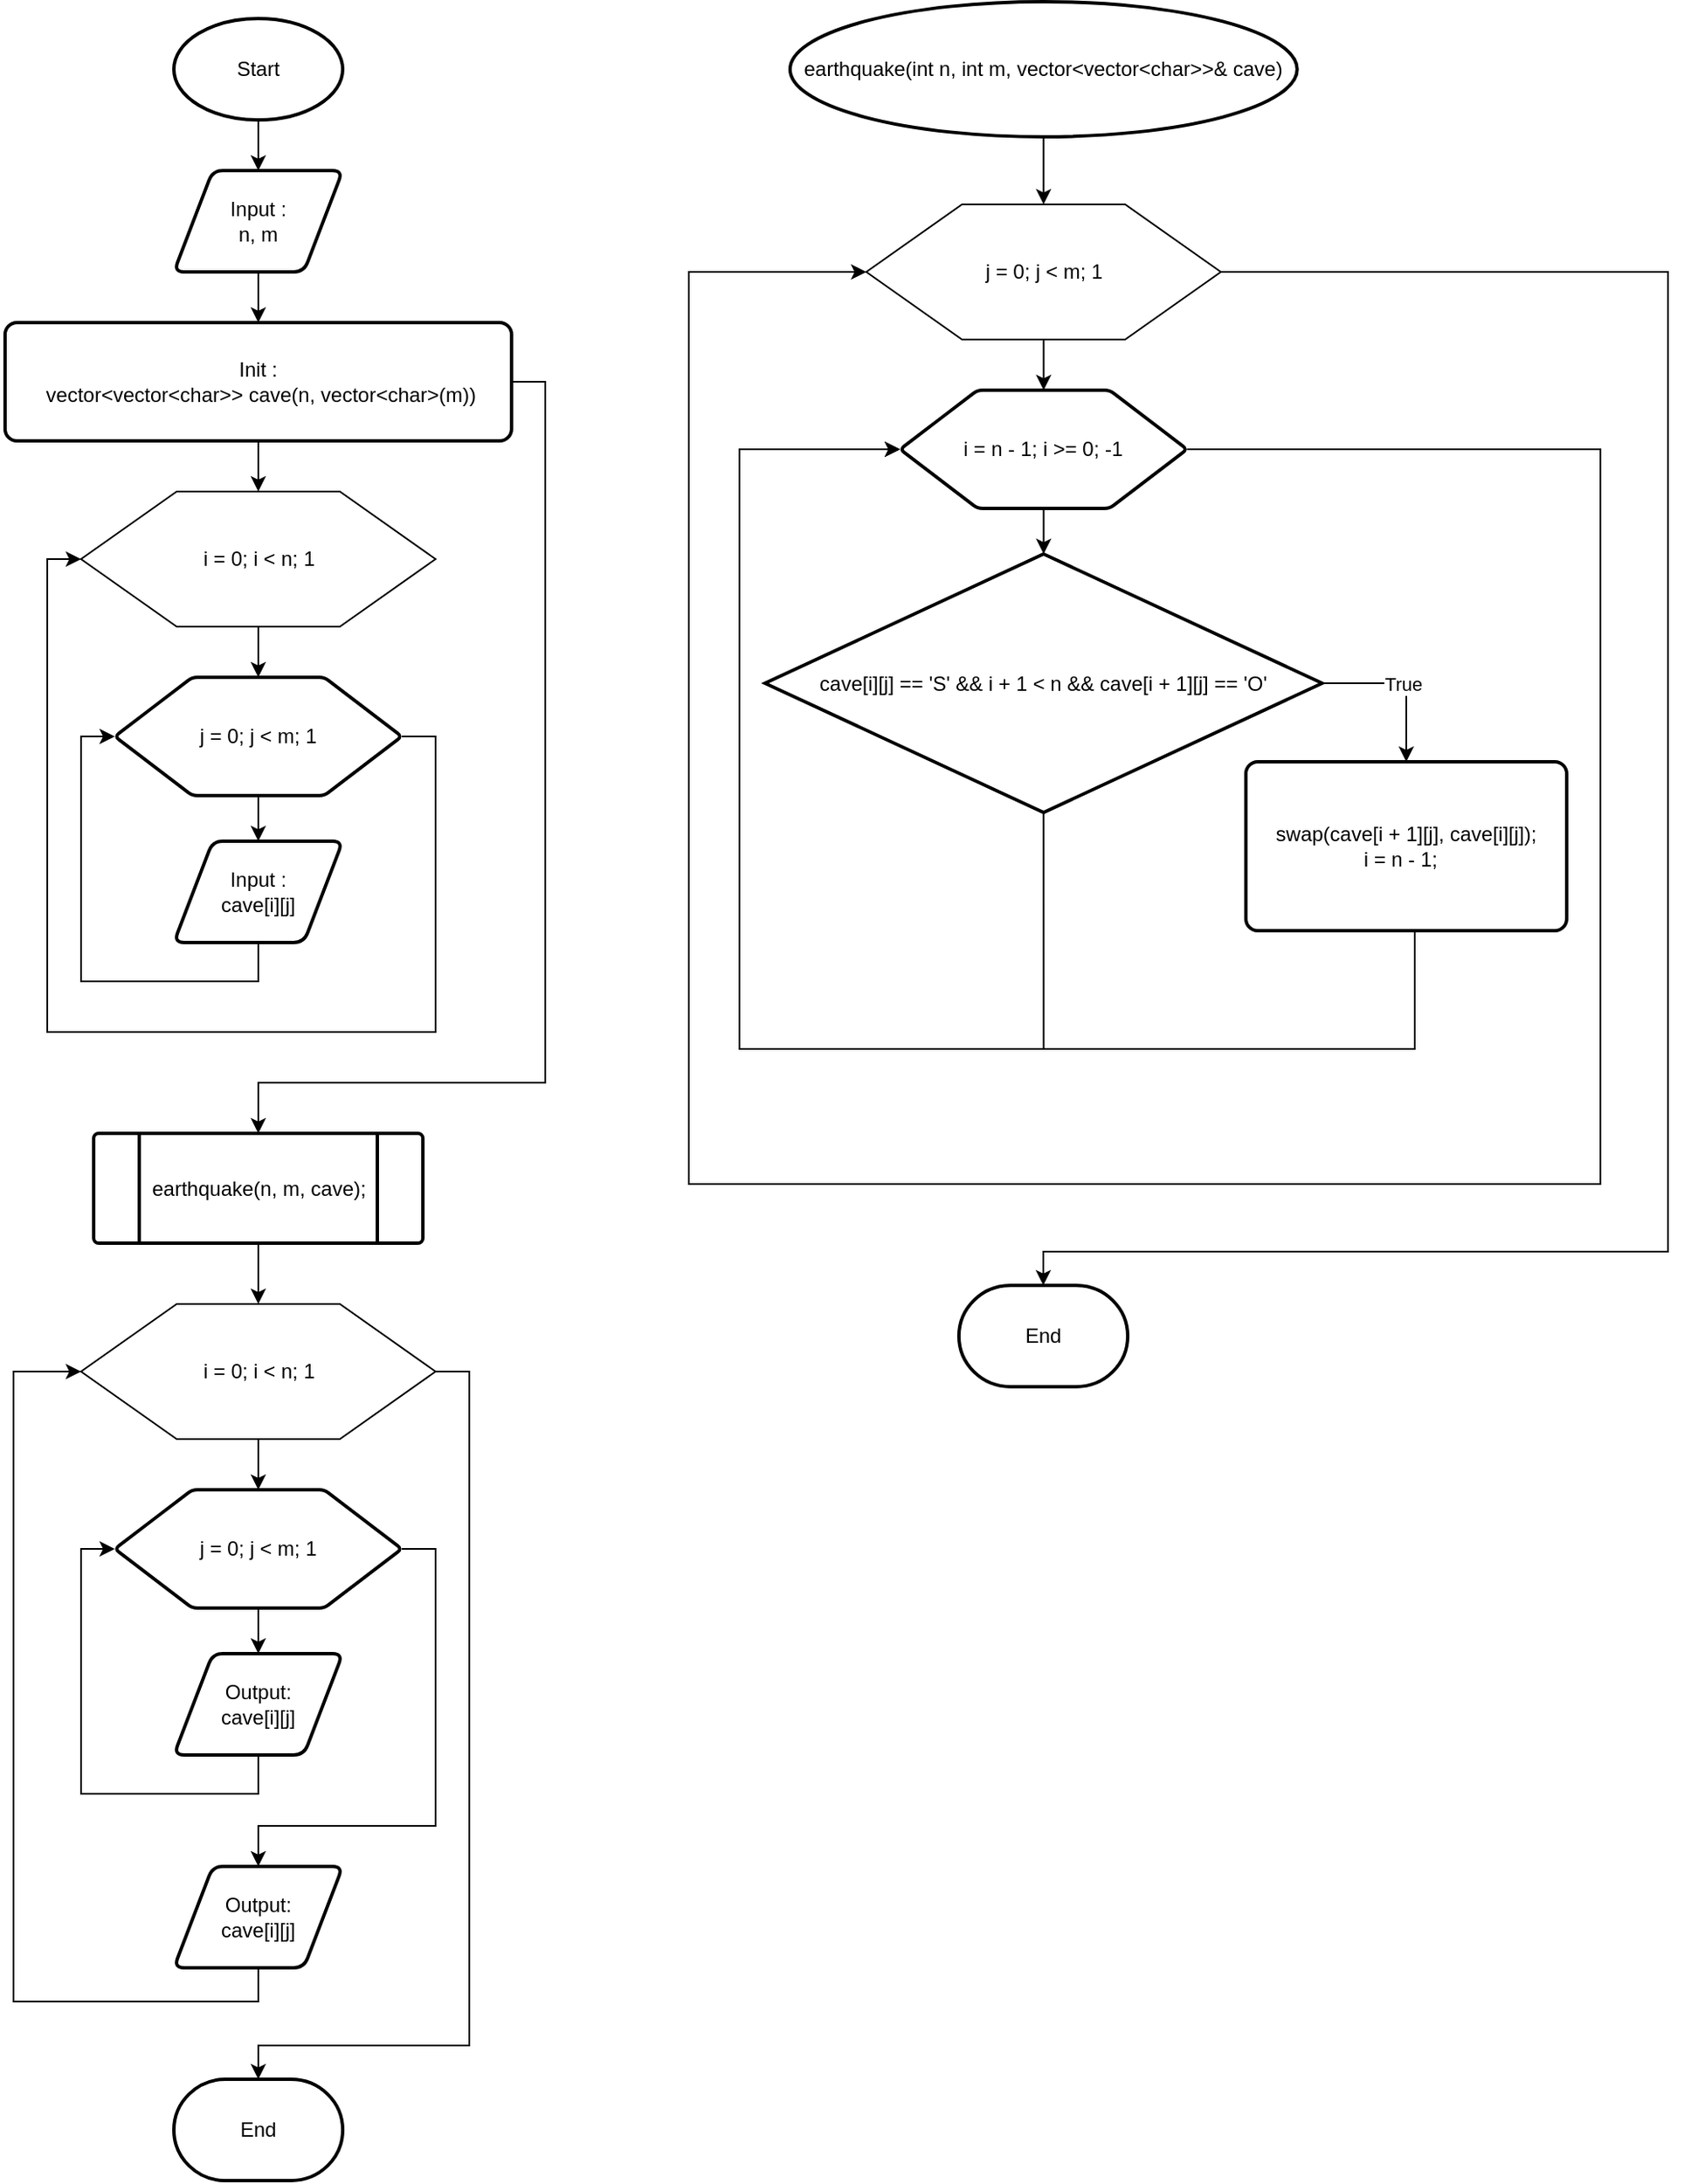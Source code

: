 <mxfile version="22.1.2" type="device">
  <diagram id="C5RBs43oDa-KdzZeNtuy" name="Page-1">
    <mxGraphModel dx="2134" dy="1367" grid="1" gridSize="10" guides="1" tooltips="1" connect="1" arrows="1" fold="1" page="1" pageScale="1" pageWidth="827" pageHeight="1169" math="0" shadow="0">
      <root>
        <mxCell id="WIyWlLk6GJQsqaUBKTNV-0" />
        <mxCell id="WIyWlLk6GJQsqaUBKTNV-1" parent="WIyWlLk6GJQsqaUBKTNV-0" />
        <mxCell id="O_jNXN2-ErNVUK5qFj8k-62" value="" style="edgeStyle=orthogonalEdgeStyle;rounded=0;orthogonalLoop=1;jettySize=auto;html=1;" edge="1" parent="WIyWlLk6GJQsqaUBKTNV-1" source="O_jNXN2-ErNVUK5qFj8k-63" target="O_jNXN2-ErNVUK5qFj8k-65">
          <mxGeometry relative="1" as="geometry" />
        </mxCell>
        <mxCell id="O_jNXN2-ErNVUK5qFj8k-63" value="Start" style="strokeWidth=2;html=1;shape=mxgraph.flowchart.start_1;whiteSpace=wrap;" vertex="1" parent="WIyWlLk6GJQsqaUBKTNV-1">
          <mxGeometry x="155" y="129" width="100" height="60" as="geometry" />
        </mxCell>
        <mxCell id="O_jNXN2-ErNVUK5qFj8k-64" value="" style="edgeStyle=orthogonalEdgeStyle;rounded=0;orthogonalLoop=1;jettySize=auto;html=1;" edge="1" parent="WIyWlLk6GJQsqaUBKTNV-1" source="O_jNXN2-ErNVUK5qFj8k-65" target="O_jNXN2-ErNVUK5qFj8k-67">
          <mxGeometry relative="1" as="geometry" />
        </mxCell>
        <mxCell id="O_jNXN2-ErNVUK5qFj8k-65" value="Input :&lt;br&gt;n, m" style="shape=parallelogram;html=1;strokeWidth=2;perimeter=parallelogramPerimeter;whiteSpace=wrap;rounded=1;arcSize=12;size=0.23;" vertex="1" parent="WIyWlLk6GJQsqaUBKTNV-1">
          <mxGeometry x="155" y="219" width="100" height="60" as="geometry" />
        </mxCell>
        <mxCell id="O_jNXN2-ErNVUK5qFj8k-66" value="" style="edgeStyle=orthogonalEdgeStyle;rounded=0;orthogonalLoop=1;jettySize=auto;html=1;" edge="1" parent="WIyWlLk6GJQsqaUBKTNV-1" source="O_jNXN2-ErNVUK5qFj8k-67" target="O_jNXN2-ErNVUK5qFj8k-70">
          <mxGeometry relative="1" as="geometry" />
        </mxCell>
        <mxCell id="O_jNXN2-ErNVUK5qFj8k-131" style="edgeStyle=orthogonalEdgeStyle;rounded=0;orthogonalLoop=1;jettySize=auto;html=1;exitX=1;exitY=0.5;exitDx=0;exitDy=0;entryX=0.5;entryY=0;entryDx=0;entryDy=0;" edge="1" parent="WIyWlLk6GJQsqaUBKTNV-1" source="O_jNXN2-ErNVUK5qFj8k-67" target="O_jNXN2-ErNVUK5qFj8k-129">
          <mxGeometry relative="1" as="geometry">
            <Array as="points">
              <mxPoint x="375" y="344" />
              <mxPoint x="375" y="759" />
              <mxPoint x="205" y="759" />
            </Array>
          </mxGeometry>
        </mxCell>
        <mxCell id="O_jNXN2-ErNVUK5qFj8k-67" value="Init :&lt;br&gt;&amp;nbsp;vector&amp;lt;vector&amp;lt;char&amp;gt;&amp;gt; cave(n, vector&amp;lt;char&amp;gt;(m))" style="rounded=1;whiteSpace=wrap;html=1;absoluteArcSize=1;arcSize=14;strokeWidth=2;" vertex="1" parent="WIyWlLk6GJQsqaUBKTNV-1">
          <mxGeometry x="55" y="309" width="300" height="70" as="geometry" />
        </mxCell>
        <mxCell id="O_jNXN2-ErNVUK5qFj8k-68" value="" style="edgeStyle=orthogonalEdgeStyle;rounded=0;orthogonalLoop=1;jettySize=auto;html=1;" edge="1" parent="WIyWlLk6GJQsqaUBKTNV-1" source="O_jNXN2-ErNVUK5qFj8k-70" target="O_jNXN2-ErNVUK5qFj8k-72">
          <mxGeometry relative="1" as="geometry" />
        </mxCell>
        <mxCell id="O_jNXN2-ErNVUK5qFj8k-70" value="i = 0; i &amp;lt; n; 1" style="verticalLabelPosition=middle;verticalAlign=middle;html=1;shape=hexagon;perimeter=hexagonPerimeter2;arcSize=6;size=0.27;labelPosition=center;align=center;" vertex="1" parent="WIyWlLk6GJQsqaUBKTNV-1">
          <mxGeometry x="100" y="409" width="210" height="80" as="geometry" />
        </mxCell>
        <mxCell id="O_jNXN2-ErNVUK5qFj8k-71" value="" style="edgeStyle=orthogonalEdgeStyle;rounded=0;orthogonalLoop=1;jettySize=auto;html=1;" edge="1" parent="WIyWlLk6GJQsqaUBKTNV-1" source="O_jNXN2-ErNVUK5qFj8k-72" target="O_jNXN2-ErNVUK5qFj8k-74">
          <mxGeometry relative="1" as="geometry" />
        </mxCell>
        <mxCell id="O_jNXN2-ErNVUK5qFj8k-128" style="edgeStyle=orthogonalEdgeStyle;rounded=0;orthogonalLoop=1;jettySize=auto;html=1;exitX=1;exitY=0.5;exitDx=0;exitDy=0;entryX=0;entryY=0.5;entryDx=0;entryDy=0;" edge="1" parent="WIyWlLk6GJQsqaUBKTNV-1" source="O_jNXN2-ErNVUK5qFj8k-72" target="O_jNXN2-ErNVUK5qFj8k-70">
          <mxGeometry relative="1" as="geometry">
            <Array as="points">
              <mxPoint x="310" y="554" />
              <mxPoint x="310" y="729" />
              <mxPoint x="80" y="729" />
              <mxPoint x="80" y="449" />
            </Array>
          </mxGeometry>
        </mxCell>
        <mxCell id="O_jNXN2-ErNVUK5qFj8k-72" value="j = 0; j &amp;lt; m; 1" style="rounded=1;whiteSpace=wrap;html=1;absoluteArcSize=1;arcSize=6;strokeWidth=2;verticalLabelPosition=middle;verticalAlign=middle;shape=hexagon;perimeter=hexagonPerimeter2;size=0.27;labelPosition=center;align=center;" vertex="1" parent="WIyWlLk6GJQsqaUBKTNV-1">
          <mxGeometry x="120" y="519" width="170" height="70" as="geometry" />
        </mxCell>
        <mxCell id="O_jNXN2-ErNVUK5qFj8k-127" style="edgeStyle=orthogonalEdgeStyle;rounded=0;orthogonalLoop=1;jettySize=auto;html=1;entryX=0;entryY=0.5;entryDx=0;entryDy=0;" edge="1" parent="WIyWlLk6GJQsqaUBKTNV-1" source="O_jNXN2-ErNVUK5qFj8k-74" target="O_jNXN2-ErNVUK5qFj8k-72">
          <mxGeometry relative="1" as="geometry">
            <Array as="points">
              <mxPoint x="205" y="699" />
              <mxPoint x="100" y="699" />
              <mxPoint x="100" y="554" />
            </Array>
          </mxGeometry>
        </mxCell>
        <mxCell id="O_jNXN2-ErNVUK5qFj8k-74" value="Input :&lt;br&gt;cave[i][j]" style="shape=parallelogram;html=1;strokeWidth=2;perimeter=parallelogramPerimeter;whiteSpace=wrap;rounded=1;arcSize=12;size=0.23;" vertex="1" parent="WIyWlLk6GJQsqaUBKTNV-1">
          <mxGeometry x="155" y="616" width="100" height="60" as="geometry" />
        </mxCell>
        <mxCell id="O_jNXN2-ErNVUK5qFj8k-85" style="edgeStyle=orthogonalEdgeStyle;rounded=0;orthogonalLoop=1;jettySize=auto;html=1;entryX=0;entryY=0.5;entryDx=0;entryDy=0;" edge="1" parent="WIyWlLk6GJQsqaUBKTNV-1" source="O_jNXN2-ErNVUK5qFj8k-86">
          <mxGeometry relative="1" as="geometry">
            <Array as="points">
              <mxPoint x="205" y="1250" />
              <mxPoint x="50" y="1250" />
              <mxPoint x="50" y="910" />
            </Array>
            <mxPoint x="100" y="910" as="targetPoint" />
          </mxGeometry>
        </mxCell>
        <mxCell id="O_jNXN2-ErNVUK5qFj8k-154" style="edgeStyle=orthogonalEdgeStyle;rounded=0;orthogonalLoop=1;jettySize=auto;html=1;exitX=0.5;exitY=1;exitDx=0;exitDy=0;exitPerimeter=0;entryX=0.5;entryY=0;entryDx=0;entryDy=0;" edge="1" parent="WIyWlLk6GJQsqaUBKTNV-1" source="O_jNXN2-ErNVUK5qFj8k-88" target="O_jNXN2-ErNVUK5qFj8k-148">
          <mxGeometry relative="1" as="geometry" />
        </mxCell>
        <mxCell id="O_jNXN2-ErNVUK5qFj8k-88" value="earthquake(int n, int m, vector&amp;lt;vector&amp;lt;char&amp;gt;&amp;gt;&amp;amp; cave)" style="strokeWidth=2;html=1;shape=mxgraph.flowchart.start_1;whiteSpace=wrap;" vertex="1" parent="WIyWlLk6GJQsqaUBKTNV-1">
          <mxGeometry x="519.98" y="119" width="300.37" height="80" as="geometry" />
        </mxCell>
        <mxCell id="O_jNXN2-ErNVUK5qFj8k-122" value="End" style="strokeWidth=2;html=1;shape=mxgraph.flowchart.terminator;whiteSpace=wrap;" vertex="1" parent="WIyWlLk6GJQsqaUBKTNV-1">
          <mxGeometry x="155" y="1349" width="100" height="60" as="geometry" />
        </mxCell>
        <mxCell id="O_jNXN2-ErNVUK5qFj8k-139" style="edgeStyle=orthogonalEdgeStyle;rounded=0;orthogonalLoop=1;jettySize=auto;html=1;exitX=0.5;exitY=1;exitDx=0;exitDy=0;entryX=0.5;entryY=0;entryDx=0;entryDy=0;" edge="1" parent="WIyWlLk6GJQsqaUBKTNV-1" source="O_jNXN2-ErNVUK5qFj8k-129" target="O_jNXN2-ErNVUK5qFj8k-133">
          <mxGeometry relative="1" as="geometry" />
        </mxCell>
        <mxCell id="O_jNXN2-ErNVUK5qFj8k-129" value="earthquake(n, m, cave);" style="rounded=1;whiteSpace=wrap;html=1;absoluteArcSize=1;arcSize=6;strokeWidth=2;verticalLabelPosition=middle;verticalAlign=middle;shape=process;size=0.14;labelPosition=center;align=center;" vertex="1" parent="WIyWlLk6GJQsqaUBKTNV-1">
          <mxGeometry x="107.5" y="789" width="195" height="65" as="geometry" />
        </mxCell>
        <mxCell id="O_jNXN2-ErNVUK5qFj8k-132" value="" style="edgeStyle=orthogonalEdgeStyle;rounded=0;orthogonalLoop=1;jettySize=auto;html=1;" edge="1" parent="WIyWlLk6GJQsqaUBKTNV-1" source="O_jNXN2-ErNVUK5qFj8k-133" target="O_jNXN2-ErNVUK5qFj8k-136">
          <mxGeometry relative="1" as="geometry" />
        </mxCell>
        <mxCell id="O_jNXN2-ErNVUK5qFj8k-133" value="i = 0; i &amp;lt; n; 1" style="verticalLabelPosition=middle;verticalAlign=middle;html=1;shape=hexagon;perimeter=hexagonPerimeter2;arcSize=6;size=0.27;labelPosition=center;align=center;" vertex="1" parent="WIyWlLk6GJQsqaUBKTNV-1">
          <mxGeometry x="100" y="890" width="210" height="80" as="geometry" />
        </mxCell>
        <mxCell id="O_jNXN2-ErNVUK5qFj8k-134" value="" style="edgeStyle=orthogonalEdgeStyle;rounded=0;orthogonalLoop=1;jettySize=auto;html=1;" edge="1" parent="WIyWlLk6GJQsqaUBKTNV-1" source="O_jNXN2-ErNVUK5qFj8k-136" target="O_jNXN2-ErNVUK5qFj8k-138">
          <mxGeometry relative="1" as="geometry" />
        </mxCell>
        <mxCell id="O_jNXN2-ErNVUK5qFj8k-143" style="edgeStyle=orthogonalEdgeStyle;rounded=0;orthogonalLoop=1;jettySize=auto;html=1;exitX=1;exitY=0.5;exitDx=0;exitDy=0;entryX=0.5;entryY=0;entryDx=0;entryDy=0;" edge="1" parent="WIyWlLk6GJQsqaUBKTNV-1" source="O_jNXN2-ErNVUK5qFj8k-136" target="O_jNXN2-ErNVUK5qFj8k-140">
          <mxGeometry relative="1" as="geometry">
            <Array as="points">
              <mxPoint x="310" y="1035" />
              <mxPoint x="310" y="1199" />
              <mxPoint x="205" y="1199" />
            </Array>
          </mxGeometry>
        </mxCell>
        <mxCell id="O_jNXN2-ErNVUK5qFj8k-136" value="j = 0; j &amp;lt; m; 1" style="rounded=1;whiteSpace=wrap;html=1;absoluteArcSize=1;arcSize=6;strokeWidth=2;verticalLabelPosition=middle;verticalAlign=middle;shape=hexagon;perimeter=hexagonPerimeter2;size=0.27;labelPosition=center;align=center;" vertex="1" parent="WIyWlLk6GJQsqaUBKTNV-1">
          <mxGeometry x="120" y="1000" width="170" height="70" as="geometry" />
        </mxCell>
        <mxCell id="O_jNXN2-ErNVUK5qFj8k-137" style="edgeStyle=orthogonalEdgeStyle;rounded=0;orthogonalLoop=1;jettySize=auto;html=1;entryX=0;entryY=0.5;entryDx=0;entryDy=0;" edge="1" parent="WIyWlLk6GJQsqaUBKTNV-1" source="O_jNXN2-ErNVUK5qFj8k-138" target="O_jNXN2-ErNVUK5qFj8k-136">
          <mxGeometry relative="1" as="geometry">
            <Array as="points">
              <mxPoint x="205" y="1180" />
              <mxPoint x="100" y="1180" />
              <mxPoint x="100" y="1035" />
            </Array>
          </mxGeometry>
        </mxCell>
        <mxCell id="O_jNXN2-ErNVUK5qFj8k-138" value="Output:&lt;br&gt;cave[i][j]" style="shape=parallelogram;html=1;strokeWidth=2;perimeter=parallelogramPerimeter;whiteSpace=wrap;rounded=1;arcSize=12;size=0.23;" vertex="1" parent="WIyWlLk6GJQsqaUBKTNV-1">
          <mxGeometry x="155" y="1097" width="100" height="60" as="geometry" />
        </mxCell>
        <mxCell id="O_jNXN2-ErNVUK5qFj8k-144" style="edgeStyle=orthogonalEdgeStyle;rounded=0;orthogonalLoop=1;jettySize=auto;html=1;exitX=0.5;exitY=1;exitDx=0;exitDy=0;entryX=0;entryY=0.5;entryDx=0;entryDy=0;" edge="1" parent="WIyWlLk6GJQsqaUBKTNV-1" source="O_jNXN2-ErNVUK5qFj8k-140" target="O_jNXN2-ErNVUK5qFj8k-133">
          <mxGeometry relative="1" as="geometry">
            <Array as="points">
              <mxPoint x="205" y="1303" />
              <mxPoint x="60" y="1303" />
              <mxPoint x="60" y="930" />
            </Array>
          </mxGeometry>
        </mxCell>
        <mxCell id="O_jNXN2-ErNVUK5qFj8k-140" value="Output:&lt;br&gt;cave[i][j]" style="shape=parallelogram;html=1;strokeWidth=2;perimeter=parallelogramPerimeter;whiteSpace=wrap;rounded=1;arcSize=12;size=0.23;" vertex="1" parent="WIyWlLk6GJQsqaUBKTNV-1">
          <mxGeometry x="155" y="1223" width="100" height="60" as="geometry" />
        </mxCell>
        <mxCell id="O_jNXN2-ErNVUK5qFj8k-145" style="edgeStyle=orthogonalEdgeStyle;rounded=0;orthogonalLoop=1;jettySize=auto;html=1;exitX=1;exitY=0.5;exitDx=0;exitDy=0;entryX=0.5;entryY=0;entryDx=0;entryDy=0;entryPerimeter=0;" edge="1" parent="WIyWlLk6GJQsqaUBKTNV-1" source="O_jNXN2-ErNVUK5qFj8k-133" target="O_jNXN2-ErNVUK5qFj8k-122">
          <mxGeometry relative="1" as="geometry">
            <Array as="points">
              <mxPoint x="330" y="930" />
              <mxPoint x="330" y="1329" />
              <mxPoint x="205" y="1329" />
            </Array>
          </mxGeometry>
        </mxCell>
        <mxCell id="O_jNXN2-ErNVUK5qFj8k-147" value="" style="edgeStyle=orthogonalEdgeStyle;rounded=0;orthogonalLoop=1;jettySize=auto;html=1;" edge="1" parent="WIyWlLk6GJQsqaUBKTNV-1" source="O_jNXN2-ErNVUK5qFj8k-148" target="O_jNXN2-ErNVUK5qFj8k-151">
          <mxGeometry relative="1" as="geometry" />
        </mxCell>
        <mxCell id="O_jNXN2-ErNVUK5qFj8k-148" value="j = 0; j &amp;lt; m; 1" style="verticalLabelPosition=middle;verticalAlign=middle;html=1;shape=hexagon;perimeter=hexagonPerimeter2;arcSize=6;size=0.27;labelPosition=center;align=center;" vertex="1" parent="WIyWlLk6GJQsqaUBKTNV-1">
          <mxGeometry x="565.16" y="239" width="210" height="80" as="geometry" />
        </mxCell>
        <mxCell id="O_jNXN2-ErNVUK5qFj8k-149" value="" style="edgeStyle=orthogonalEdgeStyle;rounded=0;orthogonalLoop=1;jettySize=auto;html=1;" edge="1" parent="WIyWlLk6GJQsqaUBKTNV-1" source="O_jNXN2-ErNVUK5qFj8k-151" target="O_jNXN2-ErNVUK5qFj8k-153">
          <mxGeometry relative="1" as="geometry" />
        </mxCell>
        <mxCell id="O_jNXN2-ErNVUK5qFj8k-159" style="edgeStyle=orthogonalEdgeStyle;rounded=0;orthogonalLoop=1;jettySize=auto;html=1;exitX=1;exitY=0.5;exitDx=0;exitDy=0;entryX=0;entryY=0.5;entryDx=0;entryDy=0;" edge="1" parent="WIyWlLk6GJQsqaUBKTNV-1" source="O_jNXN2-ErNVUK5qFj8k-151" target="O_jNXN2-ErNVUK5qFj8k-148">
          <mxGeometry relative="1" as="geometry">
            <Array as="points">
              <mxPoint x="1000" y="384" />
              <mxPoint x="1000" y="819" />
              <mxPoint x="460" y="819" />
              <mxPoint x="460" y="279" />
            </Array>
          </mxGeometry>
        </mxCell>
        <mxCell id="O_jNXN2-ErNVUK5qFj8k-151" value="i = n - 1; i &amp;gt;= 0; -1" style="rounded=1;whiteSpace=wrap;html=1;absoluteArcSize=1;arcSize=6;strokeWidth=2;verticalLabelPosition=middle;verticalAlign=middle;shape=hexagon;perimeter=hexagonPerimeter2;size=0.27;labelPosition=center;align=center;" vertex="1" parent="WIyWlLk6GJQsqaUBKTNV-1">
          <mxGeometry x="585.16" y="349" width="170" height="70" as="geometry" />
        </mxCell>
        <mxCell id="O_jNXN2-ErNVUK5qFj8k-156" value="True" style="edgeStyle=orthogonalEdgeStyle;rounded=0;orthogonalLoop=1;jettySize=auto;html=1;exitX=1;exitY=0.5;exitDx=0;exitDy=0;exitPerimeter=0;entryX=0.5;entryY=0;entryDx=0;entryDy=0;" edge="1" parent="WIyWlLk6GJQsqaUBKTNV-1" source="O_jNXN2-ErNVUK5qFj8k-153" target="O_jNXN2-ErNVUK5qFj8k-155">
          <mxGeometry relative="1" as="geometry" />
        </mxCell>
        <mxCell id="O_jNXN2-ErNVUK5qFj8k-157" style="edgeStyle=orthogonalEdgeStyle;rounded=0;orthogonalLoop=1;jettySize=auto;html=1;exitX=0.5;exitY=1;exitDx=0;exitDy=0;exitPerimeter=0;entryX=0;entryY=0.5;entryDx=0;entryDy=0;" edge="1" parent="WIyWlLk6GJQsqaUBKTNV-1" source="O_jNXN2-ErNVUK5qFj8k-153" target="O_jNXN2-ErNVUK5qFj8k-151">
          <mxGeometry relative="1" as="geometry">
            <Array as="points">
              <mxPoint x="670" y="739" />
              <mxPoint x="490" y="739" />
              <mxPoint x="490" y="384" />
            </Array>
          </mxGeometry>
        </mxCell>
        <mxCell id="O_jNXN2-ErNVUK5qFj8k-153" value="cave[i][j] == &#39;S&#39; &amp;amp;&amp;amp; i + 1 &amp;lt; n &amp;amp;&amp;amp; cave[i + 1][j] == &#39;O&#39;" style="shape=mxgraph.flowchart.decision;html=1;strokeWidth=2;whiteSpace=wrap;rounded=1;arcSize=12;size=0.23;" vertex="1" parent="WIyWlLk6GJQsqaUBKTNV-1">
          <mxGeometry x="505.15" y="446" width="330.02" height="153" as="geometry" />
        </mxCell>
        <mxCell id="O_jNXN2-ErNVUK5qFj8k-158" style="edgeStyle=orthogonalEdgeStyle;rounded=0;orthogonalLoop=1;jettySize=auto;html=1;exitX=0.5;exitY=1;exitDx=0;exitDy=0;entryX=0;entryY=0.5;entryDx=0;entryDy=0;" edge="1" parent="WIyWlLk6GJQsqaUBKTNV-1" source="O_jNXN2-ErNVUK5qFj8k-155" target="O_jNXN2-ErNVUK5qFj8k-151">
          <mxGeometry relative="1" as="geometry">
            <Array as="points">
              <mxPoint x="890" y="669" />
              <mxPoint x="890" y="739" />
              <mxPoint x="490" y="739" />
              <mxPoint x="490" y="384" />
            </Array>
          </mxGeometry>
        </mxCell>
        <mxCell id="O_jNXN2-ErNVUK5qFj8k-155" value="&lt;div&gt;swap(cave[i + 1][j], cave[i][j]);&lt;/div&gt;&lt;div&gt;i = n - 1;&amp;nbsp;&amp;nbsp;&lt;/div&gt;" style="rounded=1;whiteSpace=wrap;html=1;absoluteArcSize=1;arcSize=14;strokeWidth=2;" vertex="1" parent="WIyWlLk6GJQsqaUBKTNV-1">
          <mxGeometry x="790" y="569" width="190" height="100" as="geometry" />
        </mxCell>
        <mxCell id="O_jNXN2-ErNVUK5qFj8k-160" value="End" style="strokeWidth=2;html=1;shape=mxgraph.flowchart.terminator;whiteSpace=wrap;" vertex="1" parent="WIyWlLk6GJQsqaUBKTNV-1">
          <mxGeometry x="620" y="879" width="100" height="60" as="geometry" />
        </mxCell>
        <mxCell id="O_jNXN2-ErNVUK5qFj8k-161" style="edgeStyle=orthogonalEdgeStyle;rounded=0;orthogonalLoop=1;jettySize=auto;html=1;exitX=1;exitY=0.5;exitDx=0;exitDy=0;entryX=0.5;entryY=0;entryDx=0;entryDy=0;entryPerimeter=0;" edge="1" parent="WIyWlLk6GJQsqaUBKTNV-1" source="O_jNXN2-ErNVUK5qFj8k-148" target="O_jNXN2-ErNVUK5qFj8k-160">
          <mxGeometry relative="1" as="geometry">
            <Array as="points">
              <mxPoint x="1040" y="279" />
              <mxPoint x="1040" y="859" />
              <mxPoint x="670" y="859" />
            </Array>
          </mxGeometry>
        </mxCell>
      </root>
    </mxGraphModel>
  </diagram>
</mxfile>
